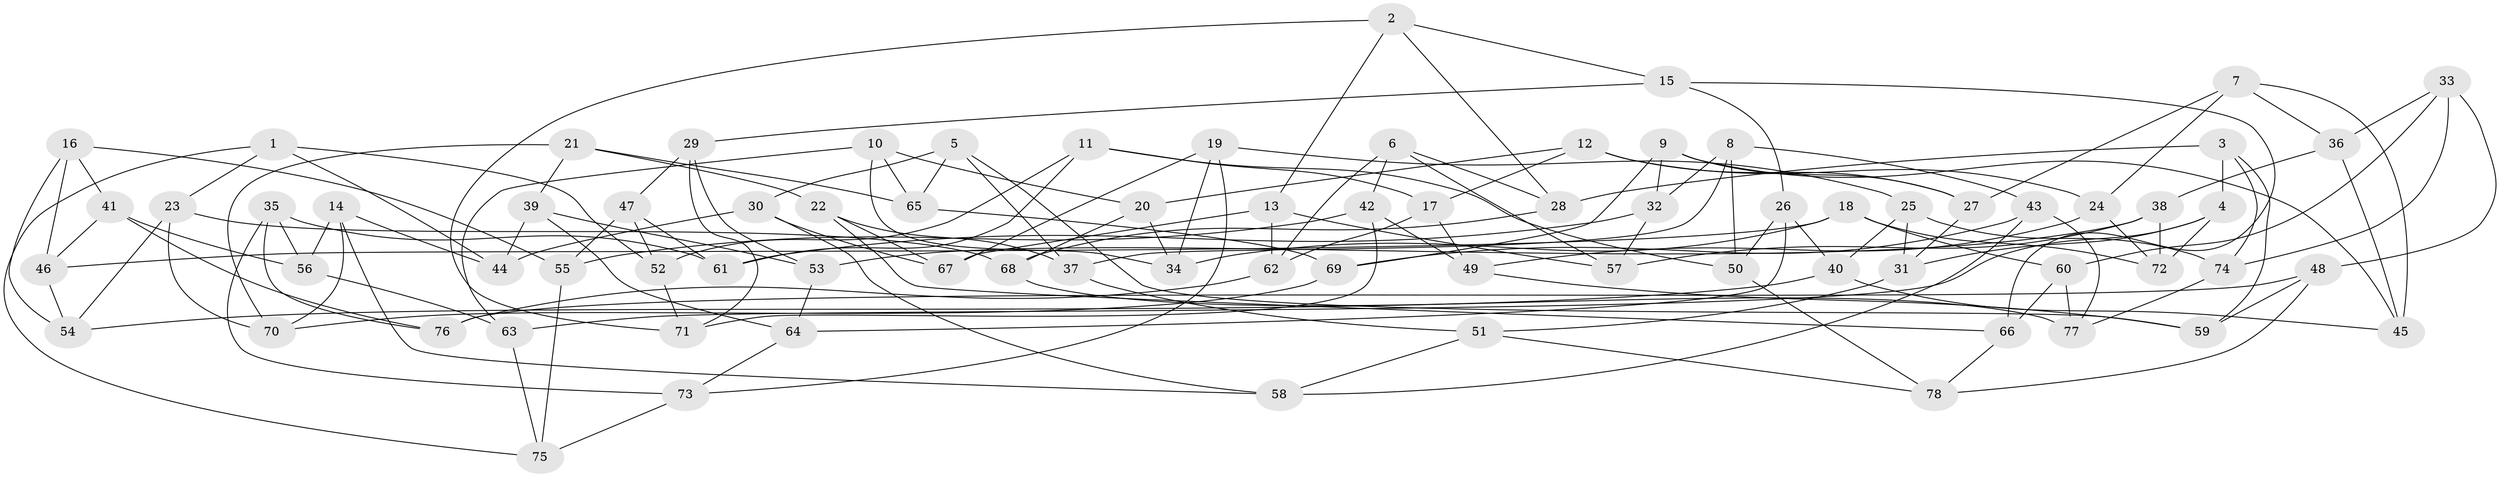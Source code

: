 // Generated by graph-tools (version 1.1) at 2025/50/03/09/25 03:50:53]
// undirected, 78 vertices, 156 edges
graph export_dot {
graph [start="1"]
  node [color=gray90,style=filled];
  1;
  2;
  3;
  4;
  5;
  6;
  7;
  8;
  9;
  10;
  11;
  12;
  13;
  14;
  15;
  16;
  17;
  18;
  19;
  20;
  21;
  22;
  23;
  24;
  25;
  26;
  27;
  28;
  29;
  30;
  31;
  32;
  33;
  34;
  35;
  36;
  37;
  38;
  39;
  40;
  41;
  42;
  43;
  44;
  45;
  46;
  47;
  48;
  49;
  50;
  51;
  52;
  53;
  54;
  55;
  56;
  57;
  58;
  59;
  60;
  61;
  62;
  63;
  64;
  65;
  66;
  67;
  68;
  69;
  70;
  71;
  72;
  73;
  74;
  75;
  76;
  77;
  78;
  1 -- 75;
  1 -- 44;
  1 -- 52;
  1 -- 23;
  2 -- 28;
  2 -- 15;
  2 -- 71;
  2 -- 13;
  3 -- 28;
  3 -- 4;
  3 -- 59;
  3 -- 74;
  4 -- 63;
  4 -- 72;
  4 -- 31;
  5 -- 65;
  5 -- 30;
  5 -- 59;
  5 -- 37;
  6 -- 62;
  6 -- 42;
  6 -- 28;
  6 -- 57;
  7 -- 36;
  7 -- 27;
  7 -- 24;
  7 -- 45;
  8 -- 37;
  8 -- 43;
  8 -- 50;
  8 -- 32;
  9 -- 45;
  9 -- 69;
  9 -- 27;
  9 -- 32;
  10 -- 63;
  10 -- 65;
  10 -- 20;
  10 -- 34;
  11 -- 50;
  11 -- 61;
  11 -- 52;
  11 -- 17;
  12 -- 24;
  12 -- 20;
  12 -- 17;
  12 -- 27;
  13 -- 57;
  13 -- 62;
  13 -- 67;
  14 -- 70;
  14 -- 56;
  14 -- 44;
  14 -- 58;
  15 -- 29;
  15 -- 26;
  15 -- 66;
  16 -- 55;
  16 -- 41;
  16 -- 54;
  16 -- 46;
  17 -- 62;
  17 -- 49;
  18 -- 72;
  18 -- 60;
  18 -- 34;
  18 -- 46;
  19 -- 25;
  19 -- 34;
  19 -- 67;
  19 -- 73;
  20 -- 34;
  20 -- 68;
  21 -- 39;
  21 -- 22;
  21 -- 70;
  21 -- 65;
  22 -- 37;
  22 -- 66;
  22 -- 67;
  23 -- 68;
  23 -- 70;
  23 -- 54;
  24 -- 49;
  24 -- 72;
  25 -- 40;
  25 -- 31;
  25 -- 74;
  26 -- 64;
  26 -- 50;
  26 -- 40;
  27 -- 31;
  28 -- 68;
  29 -- 47;
  29 -- 71;
  29 -- 53;
  30 -- 44;
  30 -- 67;
  30 -- 58;
  31 -- 51;
  32 -- 61;
  32 -- 57;
  33 -- 74;
  33 -- 60;
  33 -- 36;
  33 -- 48;
  35 -- 61;
  35 -- 76;
  35 -- 56;
  35 -- 73;
  36 -- 45;
  36 -- 38;
  37 -- 51;
  38 -- 72;
  38 -- 53;
  38 -- 57;
  39 -- 53;
  39 -- 44;
  39 -- 64;
  40 -- 54;
  40 -- 45;
  41 -- 46;
  41 -- 76;
  41 -- 56;
  42 -- 55;
  42 -- 71;
  42 -- 49;
  43 -- 77;
  43 -- 69;
  43 -- 58;
  46 -- 54;
  47 -- 61;
  47 -- 55;
  47 -- 52;
  48 -- 78;
  48 -- 76;
  48 -- 59;
  49 -- 59;
  50 -- 78;
  51 -- 58;
  51 -- 78;
  52 -- 71;
  53 -- 64;
  55 -- 75;
  56 -- 63;
  60 -- 66;
  60 -- 77;
  62 -- 76;
  63 -- 75;
  64 -- 73;
  65 -- 69;
  66 -- 78;
  68 -- 77;
  69 -- 70;
  73 -- 75;
  74 -- 77;
}
